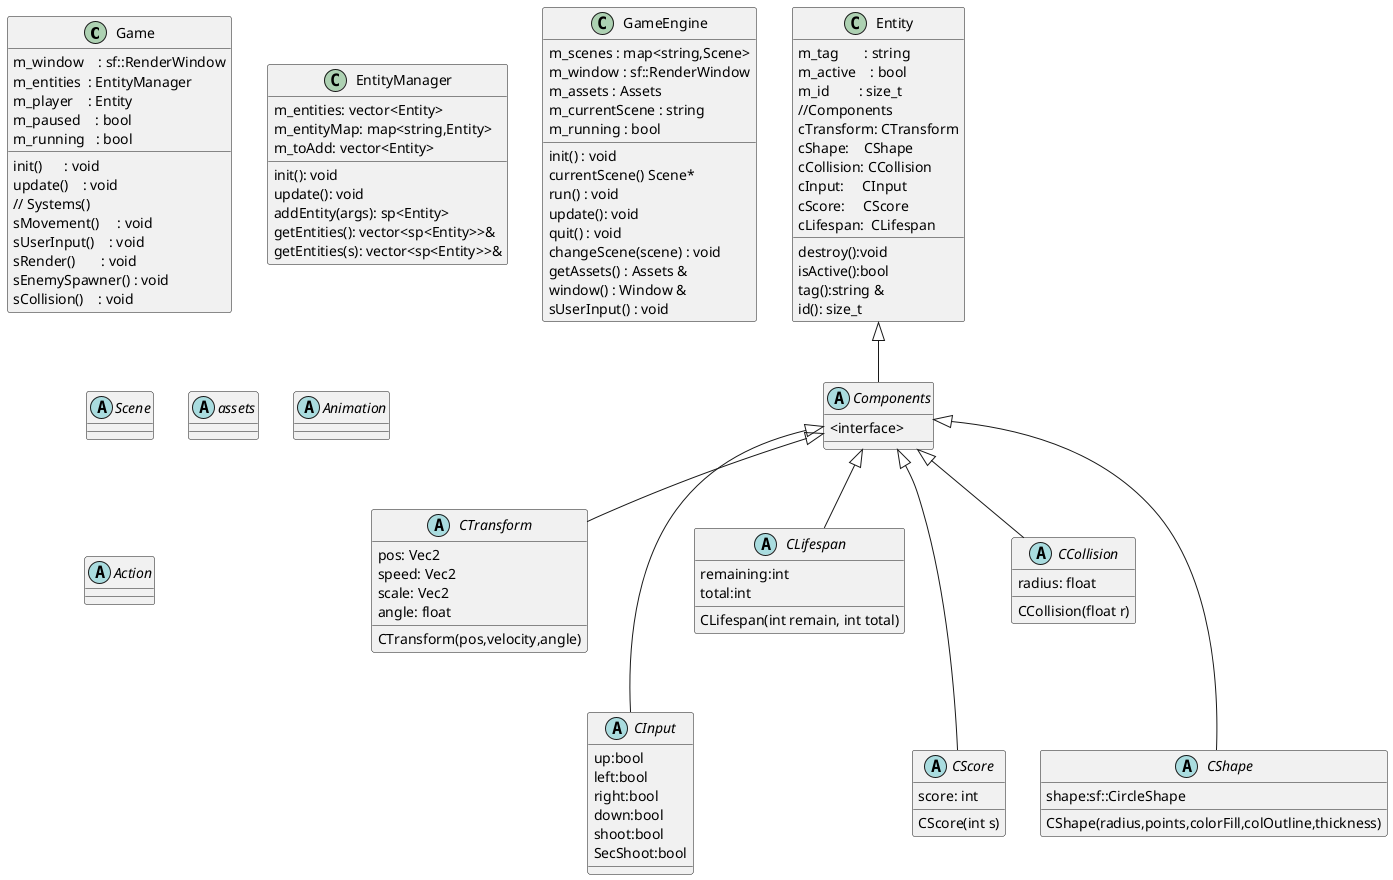 @startuml
'https://plantuml.com/class-diagram

abstract class Game
abstract class EntityManager
abstract class Entity
abstract class Components
{
<interface>
}

abstract class GameEngine
abstract class Scene
abstract class assets
abstract class Animation
abstract class Action

abstract CTransform
{
pos: Vec2
speed: Vec2
scale: Vec2
angle: float
CTransform(pos,velocity,angle)
}
Entity<|--Components
Components<|--CTransform
Components<|---CInput
Components<|--CLifespan
Components<|---CScore
Components<|--CCollision
Components<|---CShape
abstract CCollision
{
radius: float
CCollision(float r)
}
abstract CLifespan
{
remaining:int
total:int
CLifespan(int remain, int total)
}
abstract CScore
{
score: int
CScore(int s)
}

abstract CInput
{
up:bool
left:bool
right:bool
down:bool
shoot:bool
SecShoot:bool
}
abstract CShape
{
shape:sf::CircleShape
CShape(radius,points,colorFill,colOutline,thickness)
}
class Game {
m_window    : sf::RenderWindow
m_entities  : EntityManager
m_player    : Entity
m_paused    : bool
m_running   : bool
init()      : void
update()    : void
// Systems()
sMovement()     : void
sUserInput()    : void
sRender()       : void
sEnemySpawner() : void
sCollision()    : void
}

class EntityManager
{
m_entities: vector<Entity>
m_entityMap: map<string,Entity>
m_toAdd: vector<Entity>
init(): void
update(): void
addEntity(args): sp<Entity>
getEntities(): vector<sp<Entity>>&
getEntities(s): vector<sp<Entity>>&
}

class Entity
{
m_tag       : string
m_active    : bool
m_id        : size_t
//Components
cTransform: CTransform
cShape:    CShape
cCollision: CCollision
cInput:     CInput
cScore:     CScore
cLifespan:  CLifespan
destroy():void
isActive():bool
tag():string &
id(): size_t
}

class GameEngine
{
m_scenes : map<string,Scene>
m_window : sf::RenderWindow
m_assets : Assets
m_currentScene : string
m_running : bool
init() : void
currentScene() Scene*
run() : void
update(): void
quit() : void
changeScene(scene) : void
getAssets() : Assets &
window() : Window &
sUserInput() : void
}
@enduml